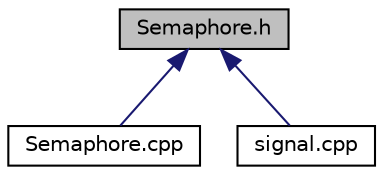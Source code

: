 digraph "Semaphore.h"
{
  edge [fontname="Helvetica",fontsize="10",labelfontname="Helvetica",labelfontsize="10"];
  node [fontname="Helvetica",fontsize="10",shape=record];
  Node1 [label="Semaphore.h",height=0.2,width=0.4,color="black", fillcolor="grey75", style="filled", fontcolor="black"];
  Node1 -> Node2 [dir="back",color="midnightblue",fontsize="10",style="solid"];
  Node2 [label="Semaphore.cpp",height=0.2,width=0.4,color="black", fillcolor="white", style="filled",URL="$Semaphore_8cpp.html"];
  Node1 -> Node3 [dir="back",color="midnightblue",fontsize="10",style="solid"];
  Node3 [label="signal.cpp",height=0.2,width=0.4,color="black", fillcolor="white", style="filled",URL="$signal_8cpp.html"];
}

